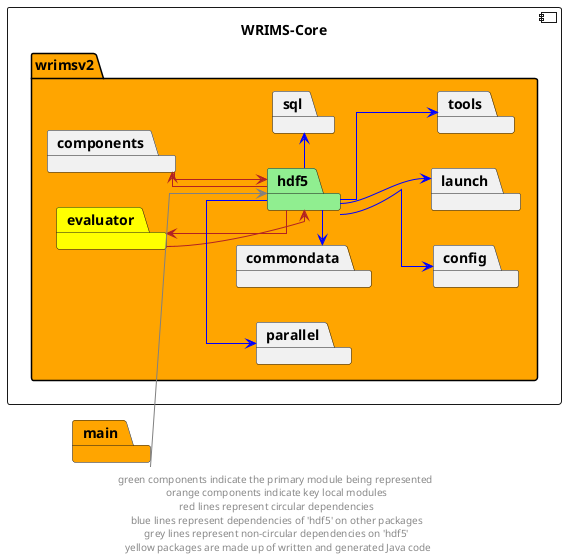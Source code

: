 @startuml
left to right direction
skinparam linetype ortho

component wrims_core as "WRIMS-Core" {
    package wrimsv2 #orange {
        package hdf5 #lightgreen
        package commondata
        package components
        package config
        package evaluator #yellow
        package launch
        package parallel
        package tools
        package sql
    }
}
package main #orange

hdf5 -left->  components #firebrick
components -->  hdf5 #firebrick
hdf5 -left->  evaluator #firebrick
evaluator -->  hdf5 #firebrick

hdf5 -right->  sql #blue
hdf5 -l->  commondata #blue
hdf5 -->  config #blue
hdf5 -->  launch #blue
hdf5 -l->  parallel #blue
hdf5 -->  tools #blue
main --> hdf5 #grey

' The following relationships are hidden and used to format the diagram. They do not represent actual dependencies.
'debug -r[hidden]-> evaluator

footer "green components indicate the primary module being represented \n orange components indicate key local modules \n red lines represent circular dependencies \n blue lines represent dependencies of 'hdf5' on other packages \n grey lines represent non-circular dependencies on 'hdf5' \n yellow packages are made up of written and generated Java code"
@enduml
